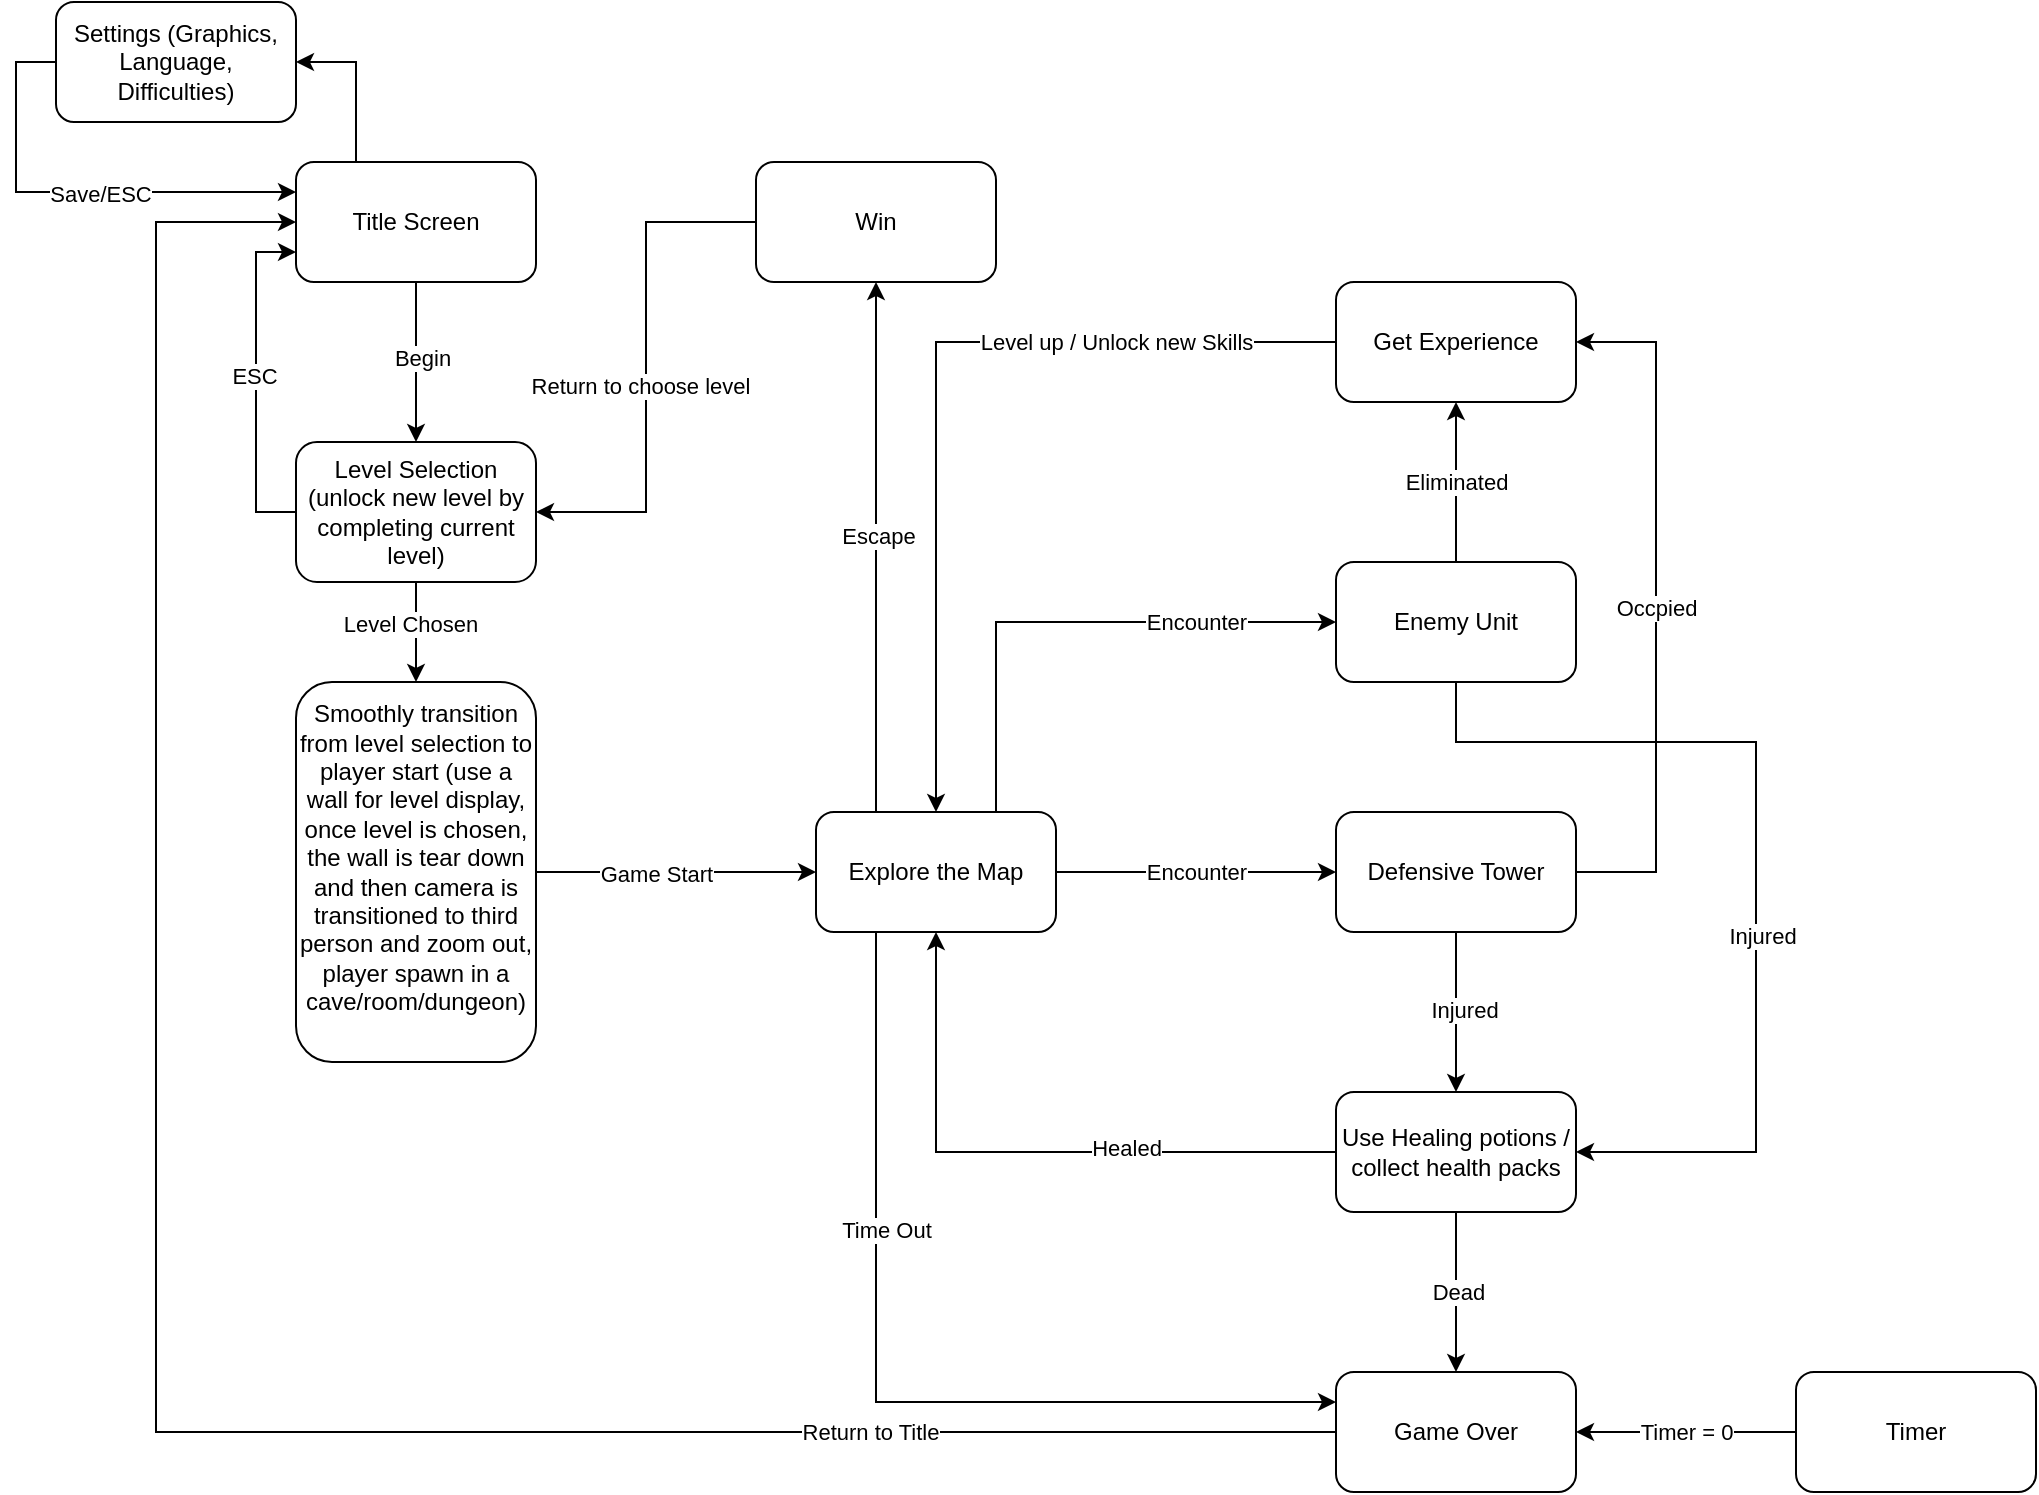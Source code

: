 <mxfile version="24.7.16">
  <diagram name="Page-1" id="rYuYCStadhXCLP9SaO74">
    <mxGraphModel dx="1253" dy="1809" grid="1" gridSize="10" guides="1" tooltips="1" connect="1" arrows="1" fold="1" page="1" pageScale="1" pageWidth="850" pageHeight="1100" math="0" shadow="0">
      <root>
        <mxCell id="0" />
        <mxCell id="1" parent="0" />
        <mxCell id="DvbZTr1sbasB1ZSRingH-4" value="" style="edgeStyle=orthogonalEdgeStyle;rounded=0;orthogonalLoop=1;jettySize=auto;html=1;entryX=1;entryY=0.5;entryDx=0;entryDy=0;exitX=0.25;exitY=0;exitDx=0;exitDy=0;" parent="1" source="DvbZTr1sbasB1ZSRingH-1" target="DvbZTr1sbasB1ZSRingH-3" edge="1">
          <mxGeometry relative="1" as="geometry" />
        </mxCell>
        <mxCell id="DvbZTr1sbasB1ZSRingH-7" value="" style="edgeStyle=orthogonalEdgeStyle;rounded=0;orthogonalLoop=1;jettySize=auto;html=1;" parent="1" source="DvbZTr1sbasB1ZSRingH-1" target="DvbZTr1sbasB1ZSRingH-6" edge="1">
          <mxGeometry relative="1" as="geometry" />
        </mxCell>
        <mxCell id="A-0uA8nPq4QZAQ91zx8X-1" value="Begin" style="edgeLabel;html=1;align=center;verticalAlign=middle;resizable=0;points=[];" parent="DvbZTr1sbasB1ZSRingH-7" vertex="1" connectable="0">
          <mxGeometry x="-0.055" y="3" relative="1" as="geometry">
            <mxPoint as="offset" />
          </mxGeometry>
        </mxCell>
        <mxCell id="DvbZTr1sbasB1ZSRingH-1" value="Title Screen" style="rounded=1;whiteSpace=wrap;html=1;" parent="1" vertex="1">
          <mxGeometry x="150" y="-20" width="120" height="60" as="geometry" />
        </mxCell>
        <mxCell id="DvbZTr1sbasB1ZSRingH-5" style="edgeStyle=orthogonalEdgeStyle;rounded=0;orthogonalLoop=1;jettySize=auto;html=1;exitX=0;exitY=0.5;exitDx=0;exitDy=0;entryX=0;entryY=0.25;entryDx=0;entryDy=0;" parent="1" source="DvbZTr1sbasB1ZSRingH-3" target="DvbZTr1sbasB1ZSRingH-1" edge="1">
          <mxGeometry relative="1" as="geometry" />
        </mxCell>
        <mxCell id="DvbZTr1sbasB1ZSRingH-10" value="Save/ESC" style="edgeLabel;html=1;align=center;verticalAlign=middle;resizable=0;points=[];" parent="DvbZTr1sbasB1ZSRingH-5" vertex="1" connectable="0">
          <mxGeometry x="0.127" y="-1" relative="1" as="geometry">
            <mxPoint as="offset" />
          </mxGeometry>
        </mxCell>
        <mxCell id="DvbZTr1sbasB1ZSRingH-3" value="Settings (Graphics, Language, Difficulties)" style="rounded=1;whiteSpace=wrap;html=1;" parent="1" vertex="1">
          <mxGeometry x="30" y="-100" width="120" height="60" as="geometry" />
        </mxCell>
        <mxCell id="sWjKvFemMA6WNyiepZkH-3" style="edgeStyle=orthogonalEdgeStyle;rounded=0;orthogonalLoop=1;jettySize=auto;html=1;exitX=0.5;exitY=1;exitDx=0;exitDy=0;" parent="1" source="DvbZTr1sbasB1ZSRingH-6" target="sWjKvFemMA6WNyiepZkH-1" edge="1">
          <mxGeometry relative="1" as="geometry" />
        </mxCell>
        <mxCell id="A-0uA8nPq4QZAQ91zx8X-3" value="Level Chosen" style="edgeLabel;html=1;align=center;verticalAlign=middle;resizable=0;points=[];" parent="sWjKvFemMA6WNyiepZkH-3" vertex="1" connectable="0">
          <mxGeometry x="-0.168" y="-3" relative="1" as="geometry">
            <mxPoint as="offset" />
          </mxGeometry>
        </mxCell>
        <mxCell id="A-0uA8nPq4QZAQ91zx8X-22" style="edgeStyle=orthogonalEdgeStyle;rounded=0;orthogonalLoop=1;jettySize=auto;html=1;entryX=0;entryY=0.75;entryDx=0;entryDy=0;" parent="1" source="DvbZTr1sbasB1ZSRingH-6" target="DvbZTr1sbasB1ZSRingH-1" edge="1">
          <mxGeometry relative="1" as="geometry">
            <Array as="points">
              <mxPoint x="130" y="155" />
              <mxPoint x="130" y="25" />
            </Array>
          </mxGeometry>
        </mxCell>
        <mxCell id="A-0uA8nPq4QZAQ91zx8X-23" value="ESC" style="edgeLabel;html=1;align=center;verticalAlign=middle;resizable=0;points=[];" parent="A-0uA8nPq4QZAQ91zx8X-22" vertex="1" connectable="0">
          <mxGeometry x="0.043" y="1" relative="1" as="geometry">
            <mxPoint as="offset" />
          </mxGeometry>
        </mxCell>
        <mxCell id="DvbZTr1sbasB1ZSRingH-6" value="Level Selection&lt;br&gt;(unlock new level by completing current level)" style="rounded=1;whiteSpace=wrap;html=1;" parent="1" vertex="1">
          <mxGeometry x="150" y="120" width="120" height="70" as="geometry" />
        </mxCell>
        <mxCell id="A-0uA8nPq4QZAQ91zx8X-6" value="" style="edgeStyle=orthogonalEdgeStyle;rounded=0;orthogonalLoop=1;jettySize=auto;html=1;" parent="1" source="sWjKvFemMA6WNyiepZkH-1" target="A-0uA8nPq4QZAQ91zx8X-5" edge="1">
          <mxGeometry relative="1" as="geometry" />
        </mxCell>
        <mxCell id="A-0uA8nPq4QZAQ91zx8X-45" value="Game Start" style="edgeLabel;html=1;align=center;verticalAlign=middle;resizable=0;points=[];" parent="A-0uA8nPq4QZAQ91zx8X-6" vertex="1" connectable="0">
          <mxGeometry x="-0.142" y="-1" relative="1" as="geometry">
            <mxPoint as="offset" />
          </mxGeometry>
        </mxCell>
        <mxCell id="sWjKvFemMA6WNyiepZkH-1" value="Smoothly transition from level selection to player start (use a wall for level display, once level is chosen, the wall is tear down and then camera is transitioned to third person and zoom out, player spawn in a cave/room/dungeon)&lt;div&gt;&lt;br&gt;&lt;/div&gt;" style="whiteSpace=wrap;html=1;rounded=1;" parent="1" vertex="1">
          <mxGeometry x="150" y="240" width="120" height="190" as="geometry" />
        </mxCell>
        <mxCell id="A-0uA8nPq4QZAQ91zx8X-36" style="edgeStyle=orthogonalEdgeStyle;rounded=0;orthogonalLoop=1;jettySize=auto;html=1;exitX=0.25;exitY=1;exitDx=0;exitDy=0;entryX=0;entryY=0.25;entryDx=0;entryDy=0;" parent="1" source="A-0uA8nPq4QZAQ91zx8X-5" target="A-0uA8nPq4QZAQ91zx8X-19" edge="1">
          <mxGeometry relative="1" as="geometry" />
        </mxCell>
        <mxCell id="A-0uA8nPq4QZAQ91zx8X-37" value="Time Out" style="edgeLabel;html=1;align=center;verticalAlign=middle;resizable=0;points=[];" parent="A-0uA8nPq4QZAQ91zx8X-36" vertex="1" connectable="0">
          <mxGeometry x="-0.359" y="5" relative="1" as="geometry">
            <mxPoint as="offset" />
          </mxGeometry>
        </mxCell>
        <mxCell id="nZrOT-bJCdYsob9L0fT7-1" style="edgeStyle=orthogonalEdgeStyle;rounded=0;orthogonalLoop=1;jettySize=auto;html=1;exitX=0.25;exitY=0;exitDx=0;exitDy=0;entryX=0.5;entryY=1;entryDx=0;entryDy=0;" edge="1" parent="1" source="A-0uA8nPq4QZAQ91zx8X-5" target="A-0uA8nPq4QZAQ91zx8X-40">
          <mxGeometry relative="1" as="geometry">
            <Array as="points" />
          </mxGeometry>
        </mxCell>
        <mxCell id="nZrOT-bJCdYsob9L0fT7-3" value="Escape" style="edgeLabel;html=1;align=center;verticalAlign=middle;resizable=0;points=[];" vertex="1" connectable="0" parent="nZrOT-bJCdYsob9L0fT7-1">
          <mxGeometry x="0.045" y="-1" relative="1" as="geometry">
            <mxPoint as="offset" />
          </mxGeometry>
        </mxCell>
        <mxCell id="nZrOT-bJCdYsob9L0fT7-21" value="Encounter" style="edgeStyle=orthogonalEdgeStyle;rounded=0;orthogonalLoop=1;jettySize=auto;html=1;exitX=1;exitY=0.5;exitDx=0;exitDy=0;entryX=0;entryY=0.5;entryDx=0;entryDy=0;" edge="1" parent="1" source="A-0uA8nPq4QZAQ91zx8X-5" target="nZrOT-bJCdYsob9L0fT7-16">
          <mxGeometry relative="1" as="geometry" />
        </mxCell>
        <mxCell id="nZrOT-bJCdYsob9L0fT7-23" value="Encounter" style="edgeStyle=orthogonalEdgeStyle;rounded=0;orthogonalLoop=1;jettySize=auto;html=1;exitX=0.75;exitY=0;exitDx=0;exitDy=0;entryX=0;entryY=0.5;entryDx=0;entryDy=0;" edge="1" parent="1" source="A-0uA8nPq4QZAQ91zx8X-5" target="nZrOT-bJCdYsob9L0fT7-15">
          <mxGeometry x="0.472" relative="1" as="geometry">
            <mxPoint as="offset" />
          </mxGeometry>
        </mxCell>
        <mxCell id="A-0uA8nPq4QZAQ91zx8X-5" value="Explore the Map" style="whiteSpace=wrap;html=1;rounded=1;" parent="1" vertex="1">
          <mxGeometry x="410" y="305" width="120" height="60" as="geometry" />
        </mxCell>
        <mxCell id="nZrOT-bJCdYsob9L0fT7-19" style="edgeStyle=orthogonalEdgeStyle;rounded=0;orthogonalLoop=1;jettySize=auto;html=1;exitX=0;exitY=0.5;exitDx=0;exitDy=0;entryX=0.5;entryY=0;entryDx=0;entryDy=0;" edge="1" parent="1" source="A-0uA8nPq4QZAQ91zx8X-9" target="A-0uA8nPq4QZAQ91zx8X-5">
          <mxGeometry relative="1" as="geometry" />
        </mxCell>
        <mxCell id="nZrOT-bJCdYsob9L0fT7-20" value="Level up / Unlock new Skills" style="edgeLabel;html=1;align=center;verticalAlign=middle;resizable=0;points=[];" vertex="1" connectable="0" parent="nZrOT-bJCdYsob9L0fT7-19">
          <mxGeometry x="-0.258" y="-2" relative="1" as="geometry">
            <mxPoint x="51" y="2" as="offset" />
          </mxGeometry>
        </mxCell>
        <mxCell id="A-0uA8nPq4QZAQ91zx8X-9" value="Get Experience" style="whiteSpace=wrap;html=1;rounded=1;" parent="1" vertex="1">
          <mxGeometry x="670" y="40" width="120" height="60" as="geometry" />
        </mxCell>
        <mxCell id="A-0uA8nPq4QZAQ91zx8X-20" value="" style="edgeStyle=orthogonalEdgeStyle;rounded=0;orthogonalLoop=1;jettySize=auto;html=1;" parent="1" source="A-0uA8nPq4QZAQ91zx8X-16" target="A-0uA8nPq4QZAQ91zx8X-19" edge="1">
          <mxGeometry relative="1" as="geometry" />
        </mxCell>
        <mxCell id="A-0uA8nPq4QZAQ91zx8X-21" value="Dead" style="edgeLabel;html=1;align=center;verticalAlign=middle;resizable=0;points=[];" parent="A-0uA8nPq4QZAQ91zx8X-20" vertex="1" connectable="0">
          <mxGeometry x="0.005" y="1" relative="1" as="geometry">
            <mxPoint as="offset" />
          </mxGeometry>
        </mxCell>
        <mxCell id="A-0uA8nPq4QZAQ91zx8X-30" value="" style="edgeStyle=orthogonalEdgeStyle;rounded=0;orthogonalLoop=1;jettySize=auto;html=1;entryX=0.5;entryY=1;entryDx=0;entryDy=0;" parent="1" source="A-0uA8nPq4QZAQ91zx8X-16" target="A-0uA8nPq4QZAQ91zx8X-5" edge="1">
          <mxGeometry relative="1" as="geometry" />
        </mxCell>
        <mxCell id="A-0uA8nPq4QZAQ91zx8X-32" value="Healed" style="edgeLabel;html=1;align=center;verticalAlign=middle;resizable=0;points=[];" parent="A-0uA8nPq4QZAQ91zx8X-30" vertex="1" connectable="0">
          <mxGeometry x="-0.319" y="-2" relative="1" as="geometry">
            <mxPoint as="offset" />
          </mxGeometry>
        </mxCell>
        <mxCell id="A-0uA8nPq4QZAQ91zx8X-16" value="Use Healing potions / collect health packs" style="whiteSpace=wrap;html=1;rounded=1;" parent="1" vertex="1">
          <mxGeometry x="670" y="445" width="120" height="60" as="geometry" />
        </mxCell>
        <mxCell id="A-0uA8nPq4QZAQ91zx8X-24" style="edgeStyle=orthogonalEdgeStyle;rounded=0;orthogonalLoop=1;jettySize=auto;html=1;entryX=0;entryY=0.5;entryDx=0;entryDy=0;" parent="1" source="A-0uA8nPq4QZAQ91zx8X-19" target="DvbZTr1sbasB1ZSRingH-1" edge="1">
          <mxGeometry relative="1" as="geometry">
            <Array as="points">
              <mxPoint x="80" y="615" />
              <mxPoint x="80" y="10" />
            </Array>
          </mxGeometry>
        </mxCell>
        <mxCell id="A-0uA8nPq4QZAQ91zx8X-25" value="Return to Title" style="edgeLabel;html=1;align=center;verticalAlign=middle;resizable=0;points=[];" parent="A-0uA8nPq4QZAQ91zx8X-24" vertex="1" connectable="0">
          <mxGeometry x="-0.631" relative="1" as="geometry">
            <mxPoint as="offset" />
          </mxGeometry>
        </mxCell>
        <mxCell id="A-0uA8nPq4QZAQ91zx8X-19" value="Game Over" style="whiteSpace=wrap;html=1;rounded=1;" parent="1" vertex="1">
          <mxGeometry x="670" y="585" width="120" height="60" as="geometry" />
        </mxCell>
        <mxCell id="nZrOT-bJCdYsob9L0fT7-2" style="edgeStyle=orthogonalEdgeStyle;rounded=0;orthogonalLoop=1;jettySize=auto;html=1;exitX=0;exitY=0.5;exitDx=0;exitDy=0;entryX=1;entryY=0.5;entryDx=0;entryDy=0;" edge="1" parent="1" source="A-0uA8nPq4QZAQ91zx8X-40" target="DvbZTr1sbasB1ZSRingH-6">
          <mxGeometry relative="1" as="geometry" />
        </mxCell>
        <mxCell id="nZrOT-bJCdYsob9L0fT7-4" value="Return to choose level" style="edgeLabel;html=1;align=center;verticalAlign=middle;resizable=0;points=[];" vertex="1" connectable="0" parent="nZrOT-bJCdYsob9L0fT7-2">
          <mxGeometry x="0.069" y="-3" relative="1" as="geometry">
            <mxPoint as="offset" />
          </mxGeometry>
        </mxCell>
        <mxCell id="A-0uA8nPq4QZAQ91zx8X-40" value="Win" style="whiteSpace=wrap;html=1;rounded=1;" parent="1" vertex="1">
          <mxGeometry x="380" y="-20" width="120" height="60" as="geometry" />
        </mxCell>
        <mxCell id="nZrOT-bJCdYsob9L0fT7-24" value="Eliminated" style="edgeStyle=orthogonalEdgeStyle;rounded=0;orthogonalLoop=1;jettySize=auto;html=1;exitX=0.5;exitY=0;exitDx=0;exitDy=0;entryX=0.5;entryY=1;entryDx=0;entryDy=0;" edge="1" parent="1" source="nZrOT-bJCdYsob9L0fT7-15" target="A-0uA8nPq4QZAQ91zx8X-9">
          <mxGeometry relative="1" as="geometry" />
        </mxCell>
        <mxCell id="nZrOT-bJCdYsob9L0fT7-28" style="edgeStyle=orthogonalEdgeStyle;rounded=0;orthogonalLoop=1;jettySize=auto;html=1;exitX=0.5;exitY=1;exitDx=0;exitDy=0;entryX=1;entryY=0.5;entryDx=0;entryDy=0;" edge="1" parent="1" source="nZrOT-bJCdYsob9L0fT7-15" target="A-0uA8nPq4QZAQ91zx8X-16">
          <mxGeometry relative="1" as="geometry">
            <Array as="points">
              <mxPoint x="730" y="270" />
              <mxPoint x="880" y="270" />
              <mxPoint x="880" y="475" />
            </Array>
          </mxGeometry>
        </mxCell>
        <mxCell id="nZrOT-bJCdYsob9L0fT7-29" value="Injured" style="edgeLabel;html=1;align=center;verticalAlign=middle;resizable=0;points=[];" vertex="1" connectable="0" parent="nZrOT-bJCdYsob9L0fT7-28">
          <mxGeometry x="0.165" y="3" relative="1" as="geometry">
            <mxPoint as="offset" />
          </mxGeometry>
        </mxCell>
        <mxCell id="nZrOT-bJCdYsob9L0fT7-15" value="Enemy Unit" style="whiteSpace=wrap;html=1;rounded=1;" vertex="1" parent="1">
          <mxGeometry x="670" y="180" width="120" height="60" as="geometry" />
        </mxCell>
        <mxCell id="nZrOT-bJCdYsob9L0fT7-26" value="Occpied" style="edgeStyle=orthogonalEdgeStyle;rounded=0;orthogonalLoop=1;jettySize=auto;html=1;exitX=1;exitY=0.5;exitDx=0;exitDy=0;entryX=1;entryY=0.5;entryDx=0;entryDy=0;" edge="1" parent="1" source="nZrOT-bJCdYsob9L0fT7-16" target="A-0uA8nPq4QZAQ91zx8X-9">
          <mxGeometry relative="1" as="geometry">
            <Array as="points">
              <mxPoint x="830" y="335" />
              <mxPoint x="830" y="70" />
            </Array>
          </mxGeometry>
        </mxCell>
        <mxCell id="nZrOT-bJCdYsob9L0fT7-30" style="edgeStyle=orthogonalEdgeStyle;rounded=0;orthogonalLoop=1;jettySize=auto;html=1;exitX=0.5;exitY=1;exitDx=0;exitDy=0;entryX=0.5;entryY=0;entryDx=0;entryDy=0;" edge="1" parent="1" source="nZrOT-bJCdYsob9L0fT7-16" target="A-0uA8nPq4QZAQ91zx8X-16">
          <mxGeometry relative="1" as="geometry" />
        </mxCell>
        <mxCell id="nZrOT-bJCdYsob9L0fT7-31" value="Injured" style="edgeLabel;html=1;align=center;verticalAlign=middle;resizable=0;points=[];" vertex="1" connectable="0" parent="nZrOT-bJCdYsob9L0fT7-30">
          <mxGeometry x="-0.019" y="4" relative="1" as="geometry">
            <mxPoint as="offset" />
          </mxGeometry>
        </mxCell>
        <mxCell id="nZrOT-bJCdYsob9L0fT7-16" value="Defensive Tower" style="whiteSpace=wrap;html=1;rounded=1;" vertex="1" parent="1">
          <mxGeometry x="670" y="305" width="120" height="60" as="geometry" />
        </mxCell>
        <mxCell id="nZrOT-bJCdYsob9L0fT7-18" value="Timer = 0" style="edgeStyle=orthogonalEdgeStyle;rounded=0;orthogonalLoop=1;jettySize=auto;html=1;exitX=0;exitY=0.5;exitDx=0;exitDy=0;entryX=1;entryY=0.5;entryDx=0;entryDy=0;" edge="1" parent="1" source="nZrOT-bJCdYsob9L0fT7-17" target="A-0uA8nPq4QZAQ91zx8X-19">
          <mxGeometry relative="1" as="geometry" />
        </mxCell>
        <mxCell id="nZrOT-bJCdYsob9L0fT7-17" value="Timer" style="whiteSpace=wrap;html=1;rounded=1;" vertex="1" parent="1">
          <mxGeometry x="900" y="585" width="120" height="60" as="geometry" />
        </mxCell>
      </root>
    </mxGraphModel>
  </diagram>
</mxfile>
